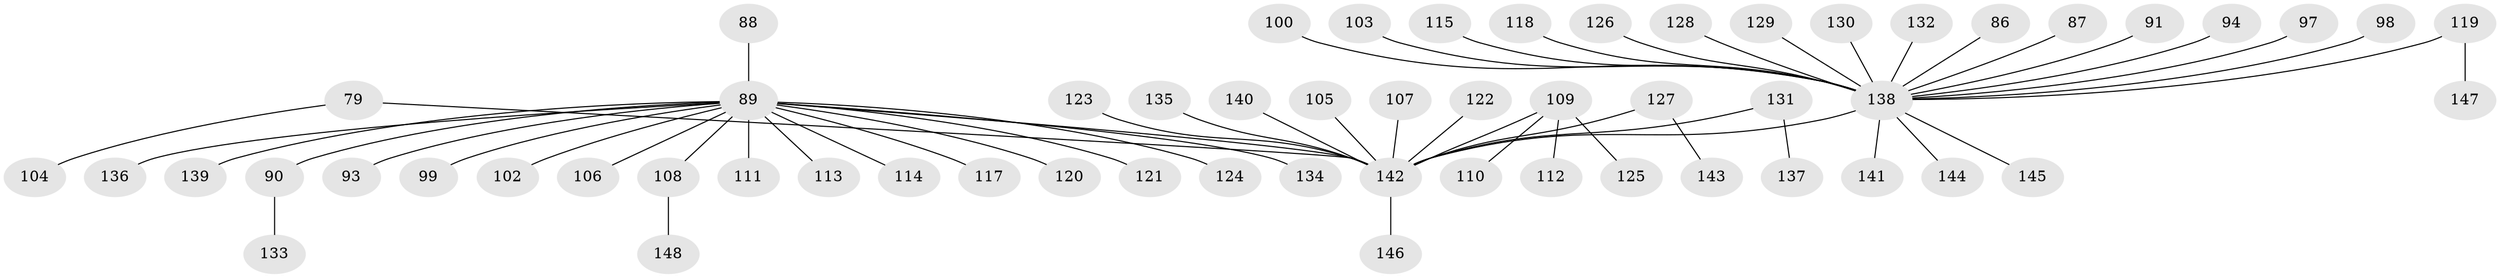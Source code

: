 // original degree distribution, {6: 0.02702702702702703, 2: 0.2972972972972973, 9: 0.006756756756756757, 7: 0.013513513513513514, 5: 0.013513513513513514, 3: 0.06756756756756757, 4: 0.060810810810810814, 1: 0.5067567567567568, 8: 0.006756756756756757}
// Generated by graph-tools (version 1.1) at 2025/56/03/04/25 21:56:18]
// undirected, 59 vertices, 58 edges
graph export_dot {
graph [start="1"]
  node [color=gray90,style=filled];
  79;
  86;
  87;
  88;
  89 [super="+85+82"];
  90;
  91;
  93;
  94;
  97 [super="+52"];
  98;
  99;
  100;
  102;
  103;
  104;
  105;
  106;
  107;
  108 [super="+63"];
  109 [super="+48"];
  110;
  111;
  112;
  113;
  114;
  115;
  117;
  118;
  119;
  120;
  121;
  122;
  123;
  124;
  125;
  126;
  127;
  128;
  129;
  130;
  131;
  132;
  133;
  134;
  135;
  136;
  137;
  138 [super="+92+96+72+74+75+81"];
  139;
  140;
  141;
  142 [super="+4+5+116+15+20+70+41+61+67+69+73+78+101"];
  143;
  144;
  145;
  146;
  147;
  148;
  79 -- 104;
  79 -- 142;
  86 -- 138;
  87 -- 138;
  88 -- 89;
  89 -- 114;
  89 -- 134;
  89 -- 136;
  89 -- 139;
  89 -- 142;
  89 -- 90;
  89 -- 93;
  89 -- 99;
  89 -- 102;
  89 -- 106;
  89 -- 108;
  89 -- 111;
  89 -- 113;
  89 -- 117;
  89 -- 120;
  89 -- 121;
  89 -- 124;
  90 -- 133;
  91 -- 138;
  94 -- 138;
  97 -- 138;
  98 -- 138;
  100 -- 138;
  103 -- 138;
  105 -- 142;
  107 -- 142;
  108 -- 148;
  109 -- 110;
  109 -- 112;
  109 -- 125;
  109 -- 142;
  115 -- 138;
  118 -- 138;
  119 -- 147;
  119 -- 138;
  122 -- 142;
  123 -- 142;
  126 -- 138;
  127 -- 143;
  127 -- 142;
  128 -- 138;
  129 -- 138;
  130 -- 138;
  131 -- 137;
  131 -- 142;
  132 -- 138;
  135 -- 142;
  138 -- 145;
  138 -- 141;
  138 -- 142;
  138 -- 144;
  140 -- 142;
  142 -- 146;
}
